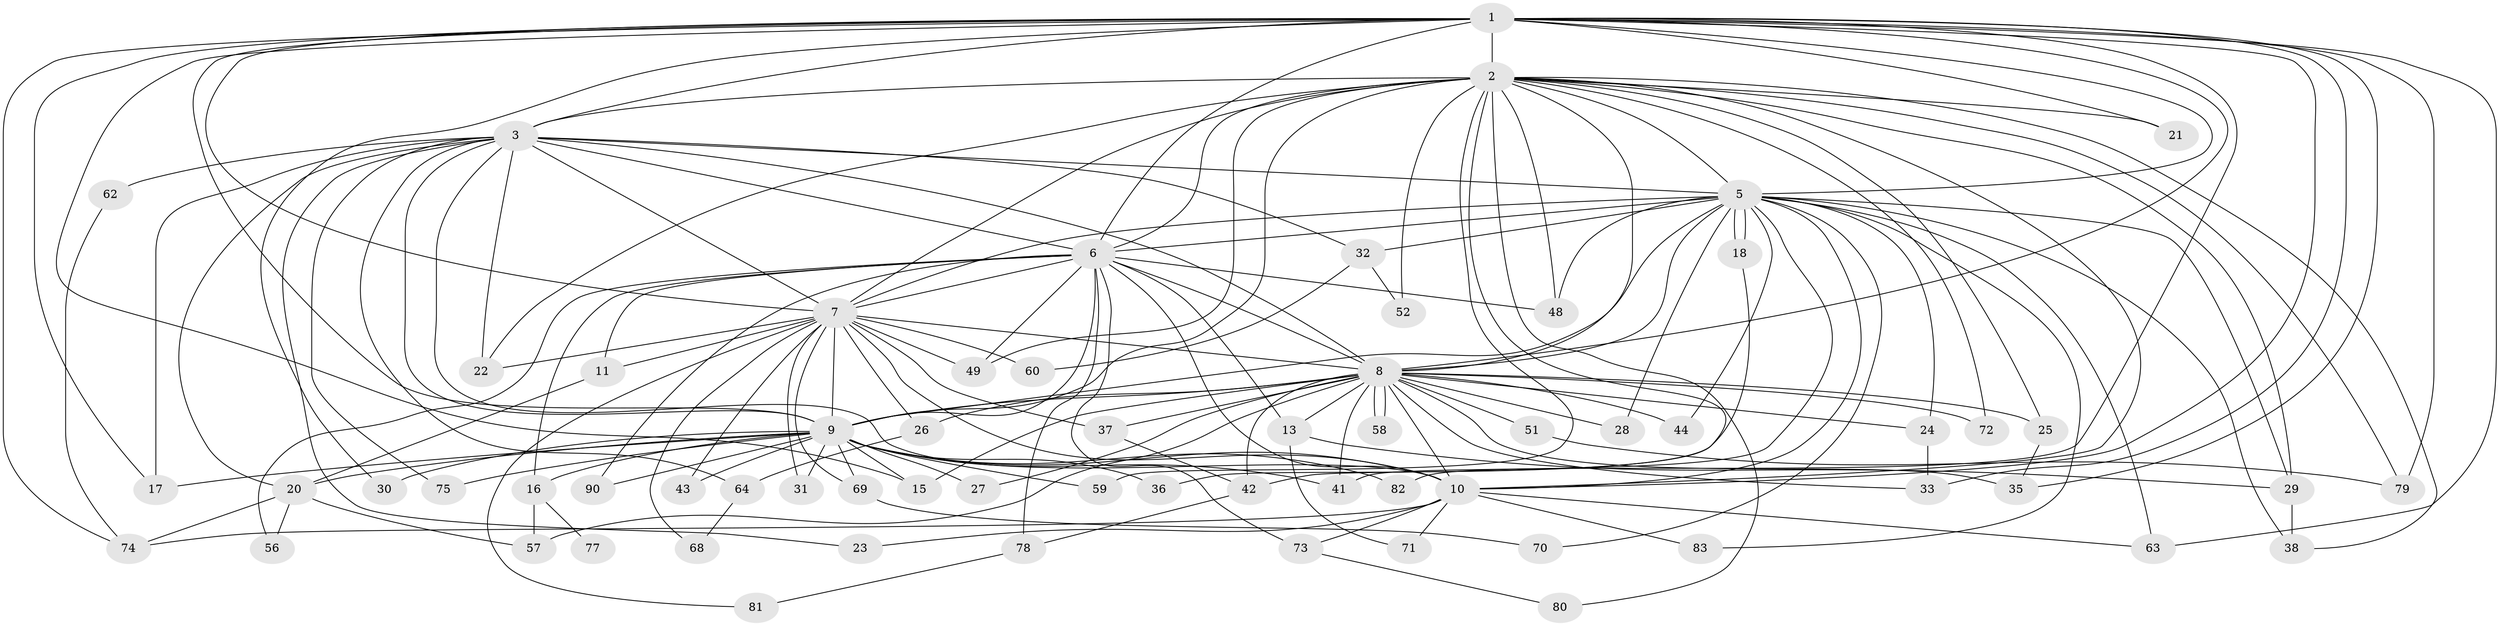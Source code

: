 // original degree distribution, {19: 0.022222222222222223, 20: 0.011111111111111112, 11: 0.011111111111111112, 16: 0.011111111111111112, 22: 0.022222222222222223, 29: 0.011111111111111112, 24: 0.011111111111111112, 15: 0.011111111111111112, 3: 0.26666666666666666, 2: 0.4777777777777778, 4: 0.13333333333333333, 7: 0.011111111111111112}
// Generated by graph-tools (version 1.1) at 2025/41/03/06/25 10:41:35]
// undirected, 65 vertices, 162 edges
graph export_dot {
graph [start="1"]
  node [color=gray90,style=filled];
  1 [super="+46"];
  2 [super="+19"];
  3 [super="+4"];
  5 [super="+66"];
  6 [super="+12"];
  7 [super="+14"];
  8 [super="+39"];
  9 [super="+61"];
  10 [super="+76"];
  11;
  13;
  15 [super="+34"];
  16 [super="+53"];
  17 [super="+45"];
  18;
  20 [super="+50"];
  21;
  22 [super="+40"];
  23;
  24;
  25;
  26;
  27;
  28;
  29 [super="+67"];
  30;
  31;
  32;
  33;
  35 [super="+47"];
  36;
  37;
  38 [super="+89"];
  41 [super="+55"];
  42 [super="+54"];
  43;
  44;
  48;
  49 [super="+65"];
  51;
  52;
  56;
  57 [super="+88"];
  58;
  59;
  60;
  62 [super="+85"];
  63 [super="+84"];
  64;
  68;
  69;
  70;
  71;
  72;
  73 [super="+87"];
  74;
  75;
  77;
  78;
  79 [super="+86"];
  80;
  81;
  82;
  83;
  90;
  1 -- 2;
  1 -- 3 [weight=2];
  1 -- 5;
  1 -- 6;
  1 -- 7;
  1 -- 8;
  1 -- 9;
  1 -- 10;
  1 -- 17;
  1 -- 21;
  1 -- 30;
  1 -- 33;
  1 -- 74;
  1 -- 79;
  1 -- 82;
  1 -- 15;
  1 -- 63;
  1 -- 35;
  2 -- 3 [weight=2];
  2 -- 5;
  2 -- 6;
  2 -- 7;
  2 -- 8;
  2 -- 9 [weight=2];
  2 -- 10;
  2 -- 21;
  2 -- 22;
  2 -- 25;
  2 -- 38;
  2 -- 48;
  2 -- 72;
  2 -- 80;
  2 -- 49;
  2 -- 52;
  2 -- 59;
  2 -- 29;
  2 -- 79;
  2 -- 42;
  3 -- 5 [weight=2];
  3 -- 6 [weight=2];
  3 -- 7 [weight=2];
  3 -- 8 [weight=2];
  3 -- 9 [weight=2];
  3 -- 10 [weight=2];
  3 -- 23;
  3 -- 32;
  3 -- 64;
  3 -- 75;
  3 -- 20;
  3 -- 62;
  3 -- 17;
  3 -- 22;
  5 -- 6;
  5 -- 7;
  5 -- 8;
  5 -- 9;
  5 -- 10;
  5 -- 18;
  5 -- 18;
  5 -- 24;
  5 -- 28;
  5 -- 32;
  5 -- 38;
  5 -- 41;
  5 -- 44;
  5 -- 63;
  5 -- 70;
  5 -- 83;
  5 -- 48;
  5 -- 29;
  6 -- 7;
  6 -- 8;
  6 -- 9;
  6 -- 10;
  6 -- 11;
  6 -- 13;
  6 -- 16 [weight=2];
  6 -- 48;
  6 -- 56;
  6 -- 73 [weight=2];
  6 -- 78;
  6 -- 90;
  6 -- 49;
  7 -- 8 [weight=2];
  7 -- 9;
  7 -- 10;
  7 -- 11;
  7 -- 22;
  7 -- 31;
  7 -- 37;
  7 -- 43;
  7 -- 49;
  7 -- 60;
  7 -- 69;
  7 -- 81;
  7 -- 26;
  7 -- 68;
  8 -- 9;
  8 -- 10;
  8 -- 13;
  8 -- 15;
  8 -- 24;
  8 -- 25;
  8 -- 26;
  8 -- 27;
  8 -- 28;
  8 -- 35 [weight=2];
  8 -- 37;
  8 -- 42;
  8 -- 44;
  8 -- 51 [weight=2];
  8 -- 57;
  8 -- 58;
  8 -- 58;
  8 -- 72;
  8 -- 33;
  8 -- 41;
  9 -- 10;
  9 -- 15;
  9 -- 16;
  9 -- 17;
  9 -- 20;
  9 -- 27;
  9 -- 30;
  9 -- 31;
  9 -- 36;
  9 -- 41;
  9 -- 43;
  9 -- 59;
  9 -- 69;
  9 -- 82;
  9 -- 90;
  9 -- 75;
  10 -- 23;
  10 -- 63;
  10 -- 71;
  10 -- 73;
  10 -- 83;
  10 -- 74;
  11 -- 20;
  13 -- 29;
  13 -- 71;
  16 -- 77 [weight=2];
  16 -- 57;
  18 -- 36;
  20 -- 56;
  20 -- 74;
  20 -- 57;
  24 -- 33;
  25 -- 35;
  26 -- 64;
  29 -- 38;
  32 -- 52;
  32 -- 60;
  37 -- 42;
  42 -- 78;
  51 -- 79;
  62 -- 74;
  64 -- 68;
  69 -- 70;
  73 -- 80;
  78 -- 81;
}
